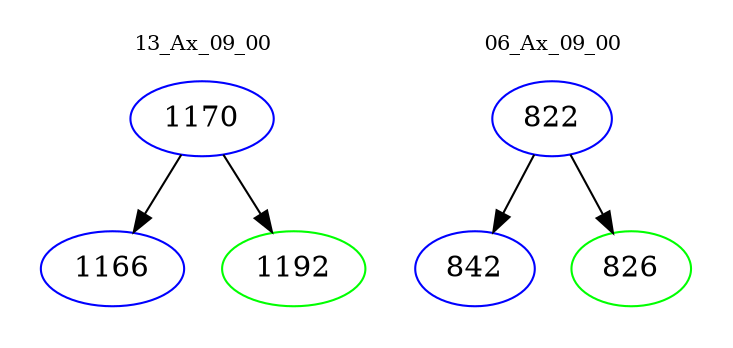 digraph{
subgraph cluster_0 {
color = white
label = "13_Ax_09_00";
fontsize=10;
T0_1170 [label="1170", color="blue"]
T0_1170 -> T0_1166 [color="black"]
T0_1166 [label="1166", color="blue"]
T0_1170 -> T0_1192 [color="black"]
T0_1192 [label="1192", color="green"]
}
subgraph cluster_1 {
color = white
label = "06_Ax_09_00";
fontsize=10;
T1_822 [label="822", color="blue"]
T1_822 -> T1_842 [color="black"]
T1_842 [label="842", color="blue"]
T1_822 -> T1_826 [color="black"]
T1_826 [label="826", color="green"]
}
}
